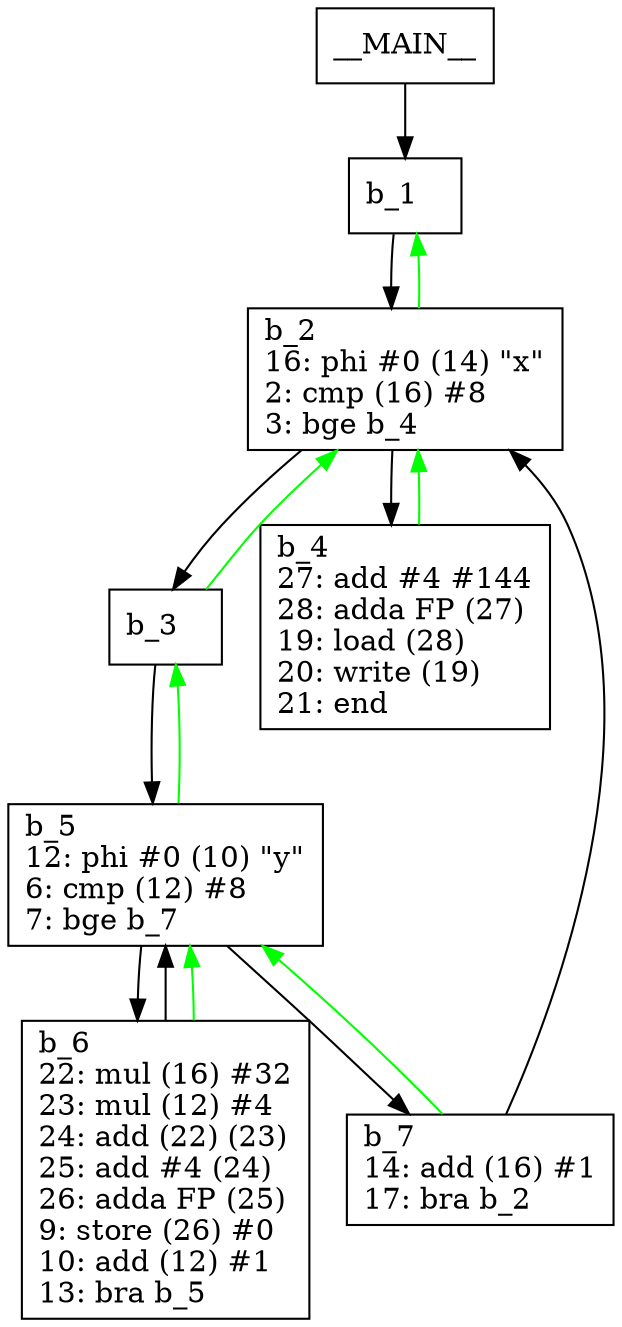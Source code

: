 digraph Computation {
node [shape=box];
__MAIN__ -> b_1;
b_1 [label="b_1\l"]
b_1 -> b_2;
b_2 [label="b_2\l16: phi #0 (14) \"x\"\l2: cmp (16) #8\l3: bge b_4\l"]
b_2 -> b_3;
b_3 [label="b_3\l"]
b_3 -> b_5;
b_5 [label="b_5\l12: phi #0 (10) \"y\"\l6: cmp (12) #8\l7: bge b_7\l"]
b_5 -> b_6;
b_6 [label="b_6\l22: mul (16) #32\l23: mul (12) #4\l24: add (22) (23)\l25: add #4 (24)\l26: adda FP (25)\l9: store (26) #0\l10: add (12) #1\l13: bra b_5\l"]
b_6 -> b_5;
b_6 -> b_5[color="green"];
b_5 -> b_7;
b_7 [label="b_7\l14: add (16) #1\l17: bra b_2\l"]
b_7 -> b_2;
b_7 -> b_5[color="green"];
b_5 -> b_3[color="green"];
b_3 -> b_2[color="green"];
b_2 -> b_4;
b_4 [label="b_4\l27: add #4 #144\l28: adda FP (27)\l19: load (28)\l20: write (19)\l21: end\l"]
b_4 -> b_2[color="green"];
b_2 -> b_1[color="green"];
}